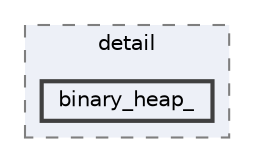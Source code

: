 digraph "C:/Users/HP/Documents/GitHub/Minero-Game/lib/include/c++/ext/pb_ds/detail/binary_heap_"
{
 // LATEX_PDF_SIZE
  bgcolor="transparent";
  edge [fontname=Helvetica,fontsize=10,labelfontname=Helvetica,labelfontsize=10];
  node [fontname=Helvetica,fontsize=10,shape=box,height=0.2,width=0.4];
  compound=true
  subgraph clusterdir_4f0f249fdc041bc21b8825b2f7ef78dc {
    graph [ bgcolor="#edf0f7", pencolor="grey50", label="detail", fontname=Helvetica,fontsize=10 style="filled,dashed", URL="dir_4f0f249fdc041bc21b8825b2f7ef78dc.html",tooltip=""]
  dir_2cc017796c146f8beed908dbff32002d [label="binary_heap_", fillcolor="#edf0f7", color="grey25", style="filled,bold", URL="dir_2cc017796c146f8beed908dbff32002d.html",tooltip=""];
  }
}
